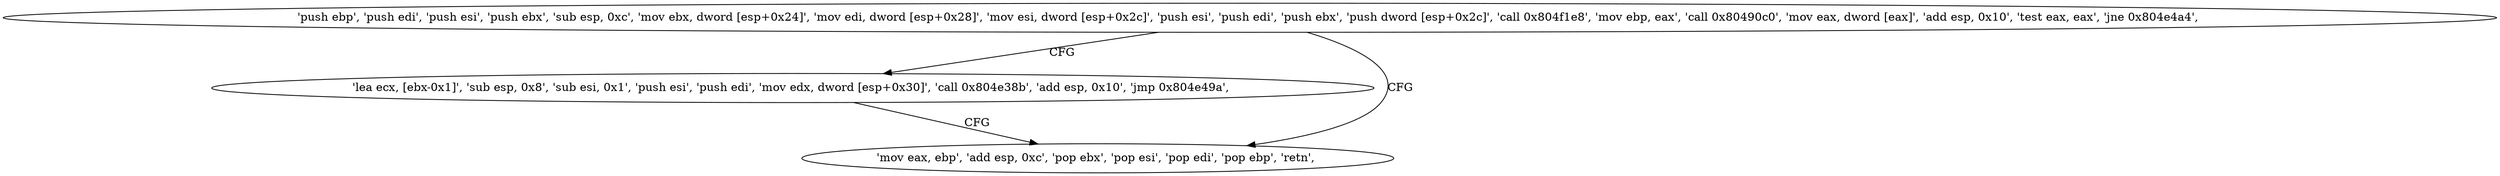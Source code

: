 digraph "func" {
"134538347" [label = "'push ebp', 'push edi', 'push esi', 'push ebx', 'sub esp, 0xc', 'mov ebx, dword [esp+0x24]', 'mov edi, dword [esp+0x28]', 'mov esi, dword [esp+0x2c]', 'push esi', 'push edi', 'push ebx', 'push dword [esp+0x2c]', 'call 0x804f1e8', 'mov ebp, eax', 'call 0x80490c0', 'mov eax, dword [eax]', 'add esp, 0x10', 'test eax, eax', 'jne 0x804e4a4', " ]
"134538404" [label = "'lea ecx, [ebx-0x1]', 'sub esp, 0x8', 'sub esi, 0x1', 'push esi', 'push edi', 'mov edx, dword [esp+0x30]', 'call 0x804e38b', 'add esp, 0x10', 'jmp 0x804e49a', " ]
"134538394" [label = "'mov eax, ebp', 'add esp, 0xc', 'pop ebx', 'pop esi', 'pop edi', 'pop ebp', 'retn', " ]
"134538347" -> "134538404" [ label = "CFG" ]
"134538347" -> "134538394" [ label = "CFG" ]
"134538404" -> "134538394" [ label = "CFG" ]
}
